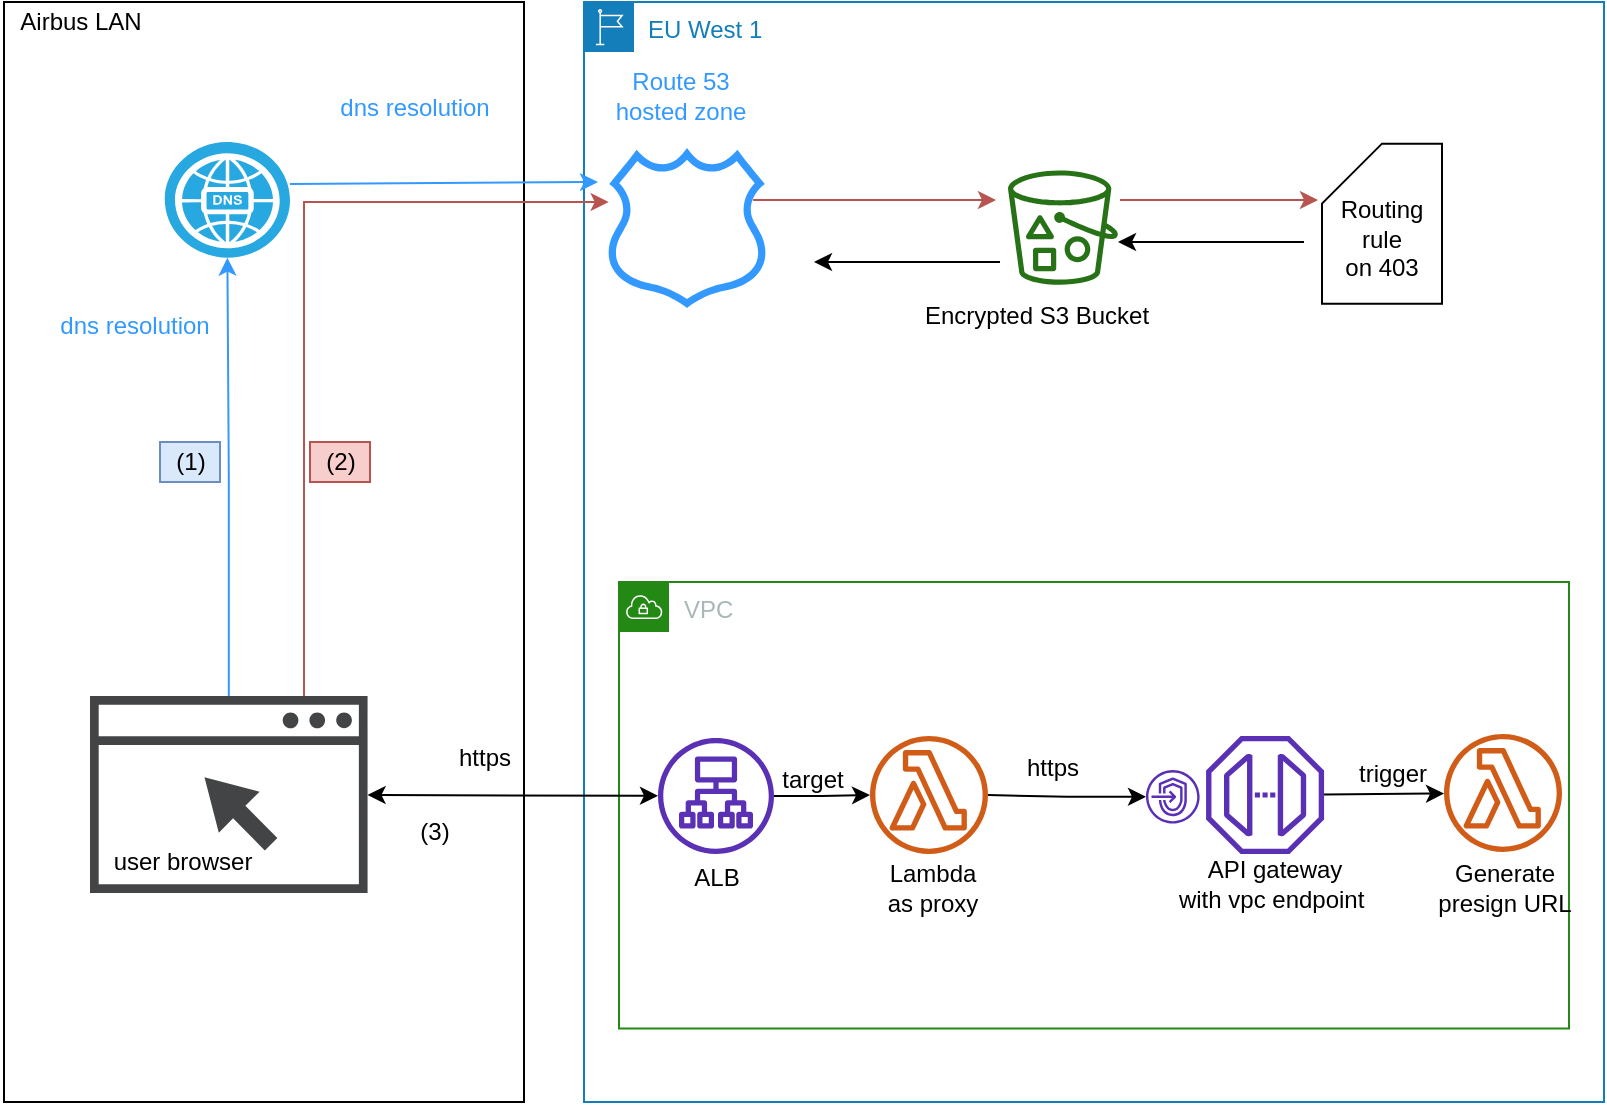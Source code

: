 <mxfile version="12.6.2" type="github">
  <diagram id="uXmttSxeo8CzMjYbrP_F" name="Page-1">
    <mxGraphModel dx="1402" dy="705" grid="1" gridSize="10" guides="1" tooltips="1" connect="1" arrows="1" fold="1" page="1" pageScale="1" pageWidth="850" pageHeight="1100" math="0" shadow="0">
      <root>
        <mxCell id="0"/>
        <mxCell id="1" parent="0"/>
        <mxCell id="6_tzwVEDrdGomNf8C0je-2" value="EU West 1" style="points=[[0,0],[0.25,0],[0.5,0],[0.75,0],[1,0],[1,0.25],[1,0.5],[1,0.75],[1,1],[0.75,1],[0.5,1],[0.25,1],[0,1],[0,0.75],[0,0.5],[0,0.25]];outlineConnect=0;gradientColor=none;html=1;whiteSpace=wrap;fontSize=12;fontStyle=0;shape=mxgraph.aws4.group;grIcon=mxgraph.aws4.group_region;strokeColor=#147EBA;fillColor=none;verticalAlign=top;align=left;spacingLeft=30;fontColor=#147EBA;dashed=0;" parent="1" vertex="1">
          <mxGeometry x="300" y="30" width="510" height="550" as="geometry"/>
        </mxCell>
        <mxCell id="6_tzwVEDrdGomNf8C0je-34" value="" style="rounded=0;whiteSpace=wrap;html=1;direction=south;" parent="1" vertex="1">
          <mxGeometry x="10" y="30" width="260" height="550" as="geometry"/>
        </mxCell>
        <mxCell id="6_tzwVEDrdGomNf8C0je-1" value="VPC" style="points=[[0,0],[0.25,0],[0.5,0],[0.75,0],[1,0],[1,0.25],[1,0.5],[1,0.75],[1,1],[0.75,1],[0.5,1],[0.25,1],[0,1],[0,0.75],[0,0.5],[0,0.25]];outlineConnect=0;gradientColor=none;html=1;whiteSpace=wrap;fontSize=12;fontStyle=0;shape=mxgraph.aws4.group;grIcon=mxgraph.aws4.group_vpc;strokeColor=#248814;fillColor=none;verticalAlign=top;align=left;spacingLeft=30;fontColor=#AAB7B8;dashed=0;" parent="1" vertex="1">
          <mxGeometry x="317.5" y="320" width="475" height="223.27" as="geometry"/>
        </mxCell>
        <mxCell id="6_tzwVEDrdGomNf8C0je-4" value="" style="outlineConnect=0;fontColor=#232F3E;gradientColor=none;fillColor=#5A30B5;strokeColor=none;dashed=0;verticalLabelPosition=bottom;verticalAlign=top;align=center;html=1;fontSize=12;fontStyle=0;aspect=fixed;pointerEvents=1;shape=mxgraph.aws4.application_load_balancer;" parent="1" vertex="1">
          <mxGeometry x="337" y="398" width="58" height="58" as="geometry"/>
        </mxCell>
        <mxCell id="FjIFYjuclCFXKVwC-oeQ-6" style="edgeStyle=orthogonalEdgeStyle;rounded=0;orthogonalLoop=1;jettySize=auto;html=1;fillColor=#f8cecc;strokeColor=#b85450;" parent="1" edge="1">
          <mxGeometry relative="1" as="geometry">
            <mxPoint x="384.551" y="129" as="sourcePoint"/>
            <mxPoint x="506" y="129" as="targetPoint"/>
            <Array as="points">
              <mxPoint x="447" y="129"/>
              <mxPoint x="447" y="129"/>
            </Array>
          </mxGeometry>
        </mxCell>
        <mxCell id="6_tzwVEDrdGomNf8C0je-5" value="" style="outlineConnect=0;fillColor=#3399FF;strokeColor=#6c8ebf;dashed=0;verticalLabelPosition=bottom;verticalAlign=top;align=center;html=1;fontSize=12;fontStyle=0;aspect=fixed;pointerEvents=1;shape=mxgraph.aws4.hosted_zone;" parent="1" vertex="1">
          <mxGeometry x="311" y="103" width="81.03" height="80" as="geometry"/>
        </mxCell>
        <mxCell id="6_tzwVEDrdGomNf8C0je-6" value="" style="edgeStyle=orthogonalEdgeStyle;rounded=0;orthogonalLoop=1;jettySize=auto;html=1;" parent="1" source="6_tzwVEDrdGomNf8C0je-4" target="6_tzwVEDrdGomNf8C0je-8" edge="1">
          <mxGeometry relative="1" as="geometry">
            <mxPoint x="418" y="304.63" as="sourcePoint"/>
          </mxGeometry>
        </mxCell>
        <mxCell id="6_tzwVEDrdGomNf8C0je-8" value="" style="outlineConnect=0;fontColor=#232F3E;gradientColor=none;fillColor=#D05C17;strokeColor=none;dashed=0;verticalLabelPosition=bottom;verticalAlign=top;align=center;html=1;fontSize=12;fontStyle=0;aspect=fixed;pointerEvents=1;shape=mxgraph.aws4.lambda_function;" parent="1" vertex="1">
          <mxGeometry x="443" y="397" width="59" height="59" as="geometry"/>
        </mxCell>
        <mxCell id="6_tzwVEDrdGomNf8C0je-9" value="" style="group" parent="1" vertex="1" connectable="0">
          <mxGeometry x="581" y="397" width="92" height="59" as="geometry"/>
        </mxCell>
        <mxCell id="6_tzwVEDrdGomNf8C0je-10" value="" style="outlineConnect=0;fontColor=#232F3E;gradientColor=none;fillColor=#5A30B5;strokeColor=none;dashed=0;verticalLabelPosition=bottom;verticalAlign=top;align=center;html=1;fontSize=12;fontStyle=0;aspect=fixed;pointerEvents=1;shape=mxgraph.aws4.endpoints;" parent="6_tzwVEDrdGomNf8C0je-9" vertex="1">
          <mxGeometry y="16.985" width="26.818" height="26.818" as="geometry"/>
        </mxCell>
        <mxCell id="6_tzwVEDrdGomNf8C0je-11" value="" style="outlineConnect=0;fontColor=#232F3E;gradientColor=none;fillColor=#5A30B5;strokeColor=none;dashed=0;verticalLabelPosition=bottom;verticalAlign=top;align=center;html=1;fontSize=12;fontStyle=0;aspect=fixed;pointerEvents=1;shape=mxgraph.aws4.endpoint;" parent="6_tzwVEDrdGomNf8C0je-9" vertex="1">
          <mxGeometry x="30.041" width="59" height="59" as="geometry"/>
        </mxCell>
        <mxCell id="6_tzwVEDrdGomNf8C0je-12" value="" style="outlineConnect=0;fontColor=#232F3E;gradientColor=none;fillColor=#277116;strokeColor=none;dashed=0;verticalLabelPosition=bottom;verticalAlign=top;align=center;html=1;fontSize=12;fontStyle=0;aspect=fixed;pointerEvents=1;shape=mxgraph.aws4.bucket_with_objects;" parent="1" vertex="1">
          <mxGeometry x="512" y="114.2" width="55" height="57.2" as="geometry"/>
        </mxCell>
        <mxCell id="6_tzwVEDrdGomNf8C0je-14" value="Route 53 &lt;br&gt;hosted zone" style="text;html=1;align=center;verticalAlign=middle;resizable=0;points=[];autosize=1;fontColor=#3399FF;" parent="1" vertex="1">
          <mxGeometry x="308" y="62.03" width="80" height="30" as="geometry"/>
        </mxCell>
        <mxCell id="6_tzwVEDrdGomNf8C0je-15" value="ALB" style="text;html=1;align=center;verticalAlign=middle;resizable=0;points=[];autosize=1;" parent="1" vertex="1">
          <mxGeometry x="346" y="458" width="40" height="20" as="geometry"/>
        </mxCell>
        <mxCell id="6_tzwVEDrdGomNf8C0je-16" value="Lambda &lt;br&gt;as proxy" style="text;html=1;align=center;verticalAlign=middle;resizable=0;points=[];autosize=1;" parent="1" vertex="1">
          <mxGeometry x="444" y="458" width="60" height="30" as="geometry"/>
        </mxCell>
        <mxCell id="6_tzwVEDrdGomNf8C0je-17" value="API gateway&lt;br&gt;with vpc endpoint&amp;nbsp;" style="text;html=1;align=center;verticalAlign=middle;resizable=0;points=[];autosize=1;" parent="1" vertex="1">
          <mxGeometry x="590" y="456" width="110" height="30" as="geometry"/>
        </mxCell>
        <mxCell id="6_tzwVEDrdGomNf8C0je-19" value="https" style="text;html=1;align=center;verticalAlign=middle;resizable=0;points=[];autosize=1;fontColor=#000000;" parent="1" vertex="1">
          <mxGeometry x="514" y="403" width="40" height="20" as="geometry"/>
        </mxCell>
        <mxCell id="6_tzwVEDrdGomNf8C0je-20" value="trigger" style="text;html=1;align=center;verticalAlign=middle;resizable=0;points=[];autosize=1;fontColor=#000000;" parent="1" vertex="1">
          <mxGeometry x="679" y="406" width="50" height="20" as="geometry"/>
        </mxCell>
        <mxCell id="6_tzwVEDrdGomNf8C0je-21" style="edgeStyle=orthogonalEdgeStyle;rounded=0;orthogonalLoop=1;jettySize=auto;html=1;strokeColor=#3399FF;fontColor=#000000;exitX=1;exitY=0.363;exitDx=0;exitDy=0;exitPerimeter=0;" parent="1" source="6_tzwVEDrdGomNf8C0je-22" edge="1">
          <mxGeometry relative="1" as="geometry">
            <mxPoint x="170" y="120.009" as="sourcePoint"/>
            <mxPoint x="307" y="120" as="targetPoint"/>
            <Array as="points">
              <mxPoint x="153" y="120"/>
            </Array>
          </mxGeometry>
        </mxCell>
        <mxCell id="6_tzwVEDrdGomNf8C0je-22" value="" style="verticalLabelPosition=bottom;html=1;fillColor=#28A8E0;verticalAlign=top;points=[[0.145,0.145,0],[0.856,0.145,0],[0.855,0.855,0],[0.145,0.855,0],[0.5,0,0], [1,0.5,0], [0.5,1,0],[0,0.5,0]];pointerEvents=1;align=center;shape=mxgraph.cisco_safe.capability.dns;fontColor=#000000;" parent="1" vertex="1">
          <mxGeometry x="90.39" y="100" width="62.61" height="57.83" as="geometry"/>
        </mxCell>
        <mxCell id="6_tzwVEDrdGomNf8C0je-23" value="target" style="text;html=1;align=center;verticalAlign=middle;resizable=0;points=[];autosize=1;fontColor=#000000;" parent="1" vertex="1">
          <mxGeometry x="389" y="409" width="50" height="20" as="geometry"/>
        </mxCell>
        <mxCell id="6_tzwVEDrdGomNf8C0je-24" value="dns resolution" style="text;html=1;align=center;verticalAlign=middle;resizable=0;points=[];autosize=1;fontColor=#3399FF;" parent="1" vertex="1">
          <mxGeometry x="170" y="72.63" width="90" height="20" as="geometry"/>
        </mxCell>
        <mxCell id="6_tzwVEDrdGomNf8C0je-26" style="edgeStyle=orthogonalEdgeStyle;rounded=0;orthogonalLoop=1;jettySize=auto;html=1;strokeColor=#3399FF;fontColor=#000000;entryX=0.5;entryY=1;entryDx=0;entryDy=0;entryPerimeter=0;" parent="1" source="6_tzwVEDrdGomNf8C0je-25" target="6_tzwVEDrdGomNf8C0je-22" edge="1">
          <mxGeometry relative="1" as="geometry">
            <mxPoint x="180" y="106" as="sourcePoint"/>
            <mxPoint x="321.086" y="106" as="targetPoint"/>
          </mxGeometry>
        </mxCell>
        <mxCell id="6_tzwVEDrdGomNf8C0je-27" value="dns resolution" style="text;html=1;align=center;verticalAlign=middle;resizable=0;points=[];autosize=1;fontColor=#3399FF;" parent="1" vertex="1">
          <mxGeometry x="30" y="182.13" width="90" height="20" as="geometry"/>
        </mxCell>
        <mxCell id="6_tzwVEDrdGomNf8C0je-28" value="" style="endArrow=classic;html=1;strokeColor=#000000;fontColor=#3399FF;startArrow=classic;startFill=1;" parent="1" source="6_tzwVEDrdGomNf8C0je-25" target="6_tzwVEDrdGomNf8C0je-4" edge="1">
          <mxGeometry width="50" height="50" relative="1" as="geometry">
            <mxPoint x="10" y="560" as="sourcePoint"/>
            <mxPoint x="60" y="510" as="targetPoint"/>
          </mxGeometry>
        </mxCell>
        <mxCell id="6_tzwVEDrdGomNf8C0je-29" value="https" style="text;html=1;align=center;verticalAlign=middle;resizable=0;points=[];autosize=1;fontColor=#000000;" parent="1" vertex="1">
          <mxGeometry x="230" y="398" width="40" height="20" as="geometry"/>
        </mxCell>
        <mxCell id="6_tzwVEDrdGomNf8C0je-30" value="Airbus LAN" style="text;html=1;align=center;verticalAlign=middle;resizable=0;points=[];autosize=1;fontColor=#000000;" parent="1" vertex="1">
          <mxGeometry x="8" y="30" width="80" height="20" as="geometry"/>
        </mxCell>
        <mxCell id="6_tzwVEDrdGomNf8C0je-32" value="" style="outlineConnect=0;fontColor=#232F3E;gradientColor=none;fillColor=#D05C17;strokeColor=none;dashed=0;verticalLabelPosition=bottom;verticalAlign=top;align=center;html=1;fontSize=12;fontStyle=0;aspect=fixed;pointerEvents=1;shape=mxgraph.aws4.lambda_function;" parent="1" vertex="1">
          <mxGeometry x="730" y="396" width="59" height="59" as="geometry"/>
        </mxCell>
        <mxCell id="FjIFYjuclCFXKVwC-oeQ-1" value="" style="group" parent="1" vertex="1" connectable="0">
          <mxGeometry x="53" y="377" width="138.78" height="98.54" as="geometry"/>
        </mxCell>
        <mxCell id="6_tzwVEDrdGomNf8C0je-25" value="" style="pointerEvents=1;shadow=0;dashed=0;html=1;strokeColor=none;fillColor=#434445;aspect=fixed;labelPosition=center;verticalLabelPosition=bottom;verticalAlign=top;align=center;outlineConnect=0;shape=mxgraph.vvd.web_browser;fontColor=#3399FF;" parent="FjIFYjuclCFXKVwC-oeQ-1" vertex="1">
          <mxGeometry width="138.78" height="98.54" as="geometry"/>
        </mxCell>
        <mxCell id="6_tzwVEDrdGomNf8C0je-31" value="user browser" style="text;html=1;align=center;verticalAlign=middle;resizable=0;points=[];autosize=1;fontColor=#000000;" parent="FjIFYjuclCFXKVwC-oeQ-1" vertex="1">
          <mxGeometry x="6" y="73.13" width="80" height="20" as="geometry"/>
        </mxCell>
        <mxCell id="FjIFYjuclCFXKVwC-oeQ-7" value="Encrypted S3 Bucket" style="text;html=1;align=center;verticalAlign=middle;resizable=0;points=[];autosize=1;" parent="1" vertex="1">
          <mxGeometry x="461" y="176.83" width="130" height="20" as="geometry"/>
        </mxCell>
        <mxCell id="FjIFYjuclCFXKVwC-oeQ-10" value="" style="endArrow=classic;html=1;" parent="1" source="6_tzwVEDrdGomNf8C0je-11" target="6_tzwVEDrdGomNf8C0je-32" edge="1">
          <mxGeometry width="50" height="50" relative="1" as="geometry">
            <mxPoint x="10" y="650" as="sourcePoint"/>
            <mxPoint x="60" y="600" as="targetPoint"/>
          </mxGeometry>
        </mxCell>
        <mxCell id="FjIFYjuclCFXKVwC-oeQ-12" style="edgeStyle=orthogonalEdgeStyle;rounded=0;orthogonalLoop=1;jettySize=auto;html=1;endArrow=none;endFill=0;startArrow=classic;startFill=1;" parent="1" source="6_tzwVEDrdGomNf8C0je-10" target="6_tzwVEDrdGomNf8C0je-8" edge="1">
          <mxGeometry relative="1" as="geometry"/>
        </mxCell>
        <mxCell id="FjIFYjuclCFXKVwC-oeQ-13" value="Generate &lt;br&gt;presign URL" style="text;html=1;align=center;verticalAlign=middle;resizable=0;points=[];autosize=1;" parent="1" vertex="1">
          <mxGeometry x="719.5" y="458" width="80" height="30" as="geometry"/>
        </mxCell>
        <mxCell id="FjIFYjuclCFXKVwC-oeQ-14" value="(1)" style="text;html=1;align=center;verticalAlign=middle;resizable=0;points=[];autosize=1;fillColor=#dae8fc;strokeColor=#6c8ebf;" parent="1" vertex="1">
          <mxGeometry x="88" y="250" width="30" height="20" as="geometry"/>
        </mxCell>
        <mxCell id="FjIFYjuclCFXKVwC-oeQ-15" value="(2)" style="text;html=1;align=center;verticalAlign=middle;resizable=0;points=[];autosize=1;fillColor=#f8cecc;strokeColor=#b85450;" parent="1" vertex="1">
          <mxGeometry x="163" y="250.0" width="30" height="20" as="geometry"/>
        </mxCell>
        <mxCell id="FjIFYjuclCFXKVwC-oeQ-16" value="&lt;br&gt;Routing rule&lt;br&gt;on 403" style="shape=card;whiteSpace=wrap;html=1;" parent="1" vertex="1">
          <mxGeometry x="669" y="100.83" width="60" height="80" as="geometry"/>
        </mxCell>
        <mxCell id="JvuyAwS0Vtkvp-Z_bu09-1" style="edgeStyle=orthogonalEdgeStyle;rounded=0;orthogonalLoop=1;jettySize=auto;html=1;fillColor=#f8cecc;strokeColor=#b85450;" edge="1" parent="1" source="6_tzwVEDrdGomNf8C0je-25" target="6_tzwVEDrdGomNf8C0je-5">
          <mxGeometry relative="1" as="geometry">
            <mxPoint x="141" y="240" as="sourcePoint"/>
            <mxPoint x="270" y="240" as="targetPoint"/>
            <Array as="points">
              <mxPoint x="160" y="130"/>
            </Array>
          </mxGeometry>
        </mxCell>
        <mxCell id="JvuyAwS0Vtkvp-Z_bu09-2" value="(3)" style="text;html=1;align=center;verticalAlign=middle;resizable=0;points=[];autosize=1;" vertex="1" parent="1">
          <mxGeometry x="210" y="435" width="30" height="20" as="geometry"/>
        </mxCell>
        <mxCell id="JvuyAwS0Vtkvp-Z_bu09-3" style="edgeStyle=orthogonalEdgeStyle;rounded=0;orthogonalLoop=1;jettySize=auto;html=1;fillColor=#f8cecc;strokeColor=#b85450;entryX=0;entryY=0;entryDx=0;entryDy=30;entryPerimeter=0;" edge="1" parent="1">
          <mxGeometry relative="1" as="geometry">
            <mxPoint x="568" y="129" as="sourcePoint"/>
            <mxPoint x="667" y="129" as="targetPoint"/>
            <Array as="points">
              <mxPoint x="620" y="129"/>
              <mxPoint x="620" y="129"/>
            </Array>
          </mxGeometry>
        </mxCell>
        <mxCell id="JvuyAwS0Vtkvp-Z_bu09-4" value="" style="endArrow=classic;html=1;" edge="1" parent="1">
          <mxGeometry width="50" height="50" relative="1" as="geometry">
            <mxPoint x="660" y="150" as="sourcePoint"/>
            <mxPoint x="567" y="150" as="targetPoint"/>
          </mxGeometry>
        </mxCell>
        <mxCell id="JvuyAwS0Vtkvp-Z_bu09-5" value="" style="endArrow=classic;html=1;" edge="1" parent="1">
          <mxGeometry width="50" height="50" relative="1" as="geometry">
            <mxPoint x="508" y="160" as="sourcePoint"/>
            <mxPoint x="415" y="160" as="targetPoint"/>
          </mxGeometry>
        </mxCell>
      </root>
    </mxGraphModel>
  </diagram>
</mxfile>
